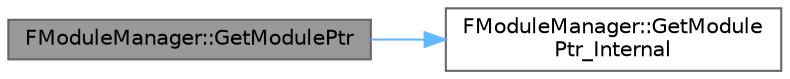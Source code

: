 digraph "FModuleManager::GetModulePtr"
{
 // INTERACTIVE_SVG=YES
 // LATEX_PDF_SIZE
  bgcolor="transparent";
  edge [fontname=Helvetica,fontsize=10,labelfontname=Helvetica,labelfontsize=10];
  node [fontname=Helvetica,fontsize=10,shape=box,height=0.2,width=0.4];
  rankdir="LR";
  Node1 [id="Node000001",label="FModuleManager::GetModulePtr",height=0.2,width=0.4,color="gray40", fillcolor="grey60", style="filled", fontcolor="black",tooltip="Gets a module by name."];
  Node1 -> Node2 [id="edge1_Node000001_Node000002",color="steelblue1",style="solid",tooltip=" "];
  Node2 [id="Node000002",label="FModuleManager::GetModule\lPtr_Internal",height=0.2,width=0.4,color="grey40", fillcolor="white", style="filled",URL="$dd/dbe/classFModuleManager.html#a0a33fcdfa939beea9f8fd4de11d379b9",tooltip=" "];
}
